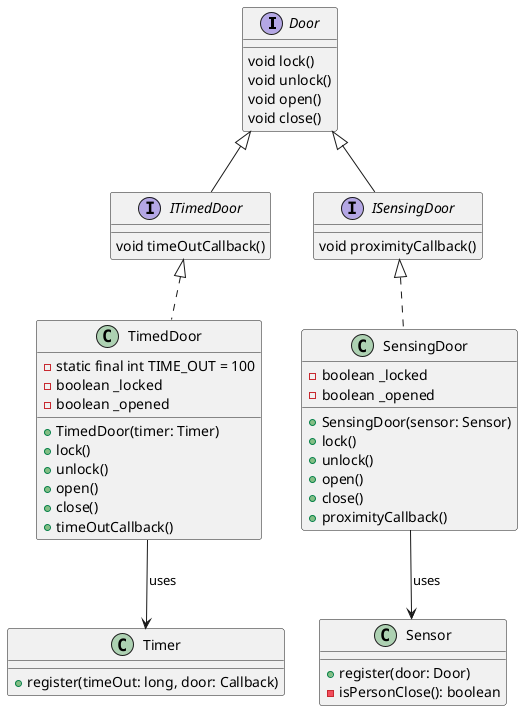 @startuml
interface Door {
    void lock()
    void unlock()
    void open()
    void close()
}
interface ITimedDoor implements Door {
    void timeOutCallback()
}
interface ISensingDoor implements Door {
    void proximityCallback()
}


class SensingDoor implements ISensingDoor {
    - boolean _locked
    - boolean _opened
    + SensingDoor(sensor: Sensor)
    + lock()
    + unlock()
    + open()
    + close()
    + proximityCallback()
}

class TimedDoor implements ITimedDoor {
    - static final int TIME_OUT = 100
    - boolean _locked
    - boolean _opened
    + TimedDoor(timer: Timer)
    + lock()
    + unlock()
    + open()
    + close()
    + timeOutCallback()  
}

class Sensor {
    + register(door: Door)
    - isPersonClose(): boolean
}

class Timer {
    + register(timeOut: long, door: Callback)
}

 SensingDoor --> Sensor :  uses
TimedDoor --> Timer :  uses
@enduml